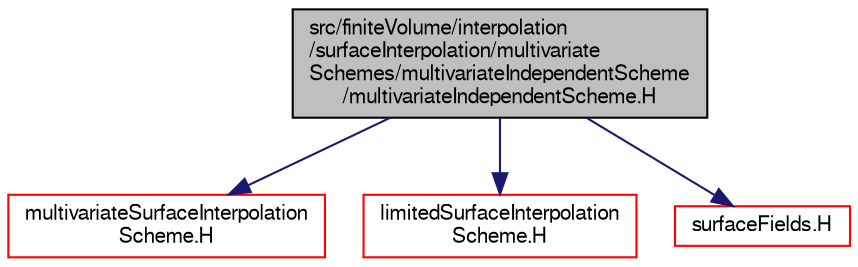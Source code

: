 digraph "src/finiteVolume/interpolation/surfaceInterpolation/multivariateSchemes/multivariateIndependentScheme/multivariateIndependentScheme.H"
{
  bgcolor="transparent";
  edge [fontname="FreeSans",fontsize="10",labelfontname="FreeSans",labelfontsize="10"];
  node [fontname="FreeSans",fontsize="10",shape=record];
  Node0 [label="src/finiteVolume/interpolation\l/surfaceInterpolation/multivariate\lSchemes/multivariateIndependentScheme\l/multivariateIndependentScheme.H",height=0.2,width=0.4,color="black", fillcolor="grey75", style="filled", fontcolor="black"];
  Node0 -> Node1 [color="midnightblue",fontsize="10",style="solid",fontname="FreeSans"];
  Node1 [label="multivariateSurfaceInterpolation\lScheme.H",height=0.2,width=0.4,color="red",URL="$a04082.html"];
  Node0 -> Node81 [color="midnightblue",fontsize="10",style="solid",fontname="FreeSans"];
  Node81 [label="limitedSurfaceInterpolation\lScheme.H",height=0.2,width=0.4,color="red",URL="$a03956.html"];
  Node0 -> Node82 [color="midnightblue",fontsize="10",style="solid",fontname="FreeSans"];
  Node82 [label="surfaceFields.H",height=0.2,width=0.4,color="red",URL="$a02735.html",tooltip="Foam::surfaceFields. "];
}
